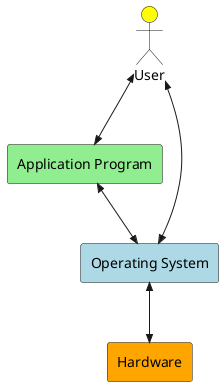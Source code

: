 @startuml os

actor u #Yellow [
    User
]
rectangle a #LightGreen [
    Application Program
]
rectangle o #LightBlue [
    Operating System
]
rectangle h #Orange [
    Hardware
]

u <<-->> a
a <<-->> o
o <<-->> u
o <<-->> h


@enduml